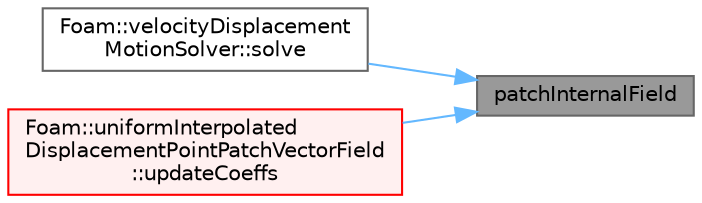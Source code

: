digraph "patchInternalField"
{
 // LATEX_PDF_SIZE
  bgcolor="transparent";
  edge [fontname=Helvetica,fontsize=10,labelfontname=Helvetica,labelfontsize=10];
  node [fontname=Helvetica,fontsize=10,shape=box,height=0.2,width=0.4];
  rankdir="RL";
  Node1 [id="Node000001",label="patchInternalField",height=0.2,width=0.4,color="gray40", fillcolor="grey60", style="filled", fontcolor="black",tooltip=" "];
  Node1 -> Node2 [id="edge1_Node000001_Node000002",dir="back",color="steelblue1",style="solid",tooltip=" "];
  Node2 [id="Node000002",label="Foam::velocityDisplacement\lMotionSolver::solve",height=0.2,width=0.4,color="grey40", fillcolor="white", style="filled",URL="$classFoam_1_1velocityDisplacementMotionSolver.html#af7d39f0eac0af0ed5785935ac72a1e7d",tooltip=" "];
  Node1 -> Node3 [id="edge2_Node000001_Node000003",dir="back",color="steelblue1",style="solid",tooltip=" "];
  Node3 [id="Node000003",label="Foam::uniformInterpolated\lDisplacementPointPatchVectorField\l::updateCoeffs",height=0.2,width=0.4,color="red", fillcolor="#FFF0F0", style="filled",URL="$classFoam_1_1uniformInterpolatedDisplacementPointPatchVectorField.html#a7e24eafac629d3733181cd942d4c902f",tooltip=" "];
}
